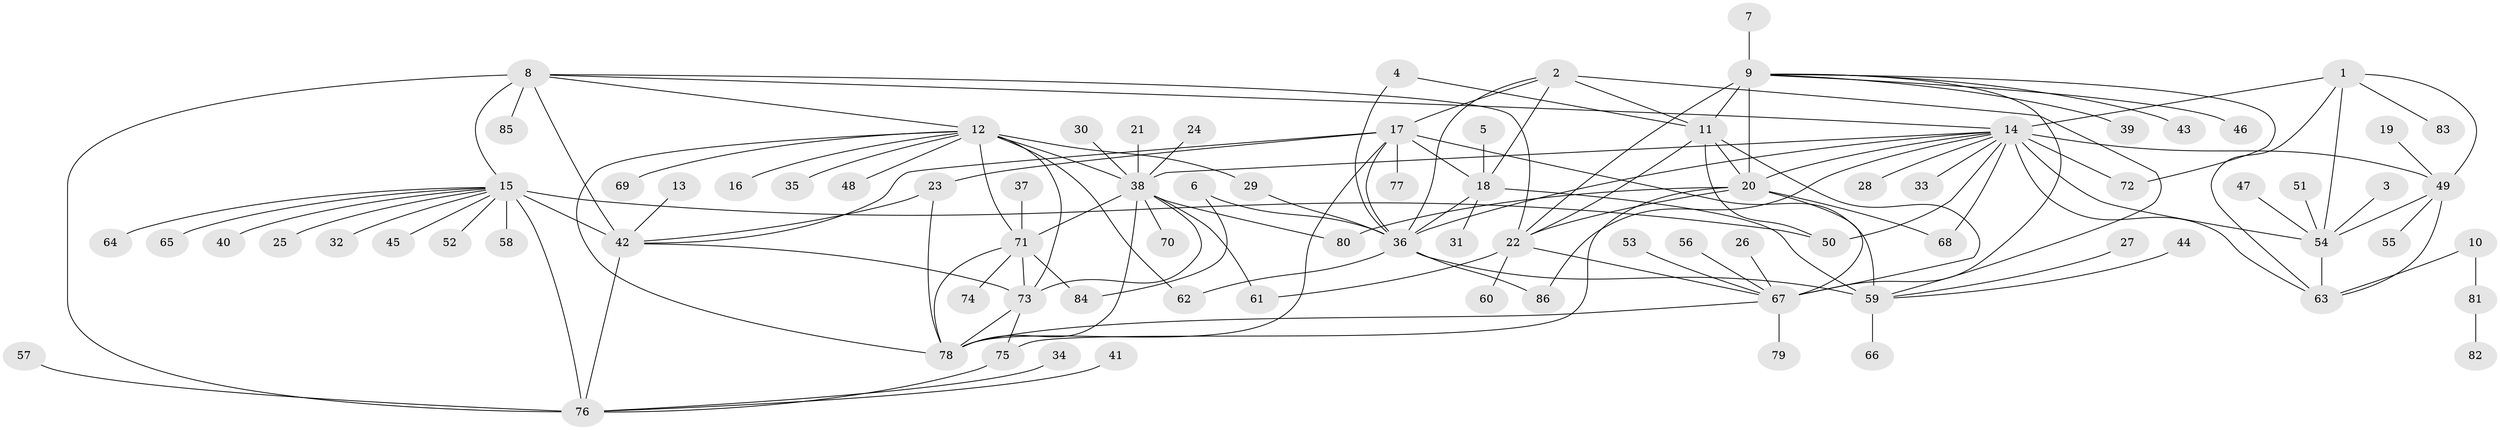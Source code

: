 // original degree distribution, {10: 0.04929577464788732, 11: 0.04929577464788732, 13: 0.014084507042253521, 8: 0.04225352112676056, 9: 0.02112676056338028, 12: 0.014084507042253521, 7: 0.04929577464788732, 14: 0.007042253521126761, 1: 0.5633802816901409, 3: 0.04929577464788732, 2: 0.14084507042253522}
// Generated by graph-tools (version 1.1) at 2025/37/03/04/25 23:37:38]
// undirected, 86 vertices, 134 edges
graph export_dot {
  node [color=gray90,style=filled];
  1;
  2;
  3;
  4;
  5;
  6;
  7;
  8;
  9;
  10;
  11;
  12;
  13;
  14;
  15;
  16;
  17;
  18;
  19;
  20;
  21;
  22;
  23;
  24;
  25;
  26;
  27;
  28;
  29;
  30;
  31;
  32;
  33;
  34;
  35;
  36;
  37;
  38;
  39;
  40;
  41;
  42;
  43;
  44;
  45;
  46;
  47;
  48;
  49;
  50;
  51;
  52;
  53;
  54;
  55;
  56;
  57;
  58;
  59;
  60;
  61;
  62;
  63;
  64;
  65;
  66;
  67;
  68;
  69;
  70;
  71;
  72;
  73;
  74;
  75;
  76;
  77;
  78;
  79;
  80;
  81;
  82;
  83;
  84;
  85;
  86;
  1 -- 14 [weight=2.0];
  1 -- 49 [weight=2.0];
  1 -- 54 [weight=1.0];
  1 -- 63 [weight=1.0];
  1 -- 83 [weight=1.0];
  2 -- 11 [weight=1.0];
  2 -- 17 [weight=2.0];
  2 -- 18 [weight=1.0];
  2 -- 36 [weight=1.0];
  2 -- 59 [weight=2.0];
  3 -- 54 [weight=1.0];
  4 -- 11 [weight=1.0];
  4 -- 36 [weight=1.0];
  5 -- 18 [weight=1.0];
  6 -- 36 [weight=1.0];
  6 -- 84 [weight=1.0];
  7 -- 9 [weight=1.0];
  8 -- 12 [weight=1.0];
  8 -- 14 [weight=1.0];
  8 -- 15 [weight=2.0];
  8 -- 22 [weight=1.0];
  8 -- 42 [weight=2.0];
  8 -- 76 [weight=2.0];
  8 -- 85 [weight=1.0];
  9 -- 11 [weight=3.0];
  9 -- 20 [weight=3.0];
  9 -- 22 [weight=3.0];
  9 -- 39 [weight=1.0];
  9 -- 43 [weight=1.0];
  9 -- 46 [weight=1.0];
  9 -- 67 [weight=3.0];
  9 -- 72 [weight=1.0];
  10 -- 63 [weight=1.0];
  10 -- 81 [weight=1.0];
  11 -- 20 [weight=1.0];
  11 -- 22 [weight=1.0];
  11 -- 50 [weight=1.0];
  11 -- 67 [weight=1.0];
  12 -- 16 [weight=1.0];
  12 -- 29 [weight=1.0];
  12 -- 35 [weight=1.0];
  12 -- 38 [weight=4.0];
  12 -- 48 [weight=1.0];
  12 -- 62 [weight=1.0];
  12 -- 69 [weight=1.0];
  12 -- 71 [weight=2.0];
  12 -- 73 [weight=2.0];
  12 -- 78 [weight=2.0];
  13 -- 42 [weight=1.0];
  14 -- 20 [weight=1.0];
  14 -- 28 [weight=1.0];
  14 -- 33 [weight=1.0];
  14 -- 36 [weight=1.0];
  14 -- 38 [weight=1.0];
  14 -- 49 [weight=4.0];
  14 -- 50 [weight=1.0];
  14 -- 54 [weight=2.0];
  14 -- 63 [weight=2.0];
  14 -- 68 [weight=1.0];
  14 -- 72 [weight=1.0];
  14 -- 86 [weight=1.0];
  15 -- 25 [weight=1.0];
  15 -- 32 [weight=1.0];
  15 -- 40 [weight=1.0];
  15 -- 42 [weight=4.0];
  15 -- 45 [weight=1.0];
  15 -- 50 [weight=1.0];
  15 -- 52 [weight=1.0];
  15 -- 58 [weight=1.0];
  15 -- 64 [weight=1.0];
  15 -- 65 [weight=1.0];
  15 -- 76 [weight=4.0];
  17 -- 18 [weight=2.0];
  17 -- 23 [weight=1.0];
  17 -- 36 [weight=2.0];
  17 -- 42 [weight=1.0];
  17 -- 59 [weight=4.0];
  17 -- 77 [weight=1.0];
  17 -- 78 [weight=1.0];
  18 -- 31 [weight=1.0];
  18 -- 36 [weight=1.0];
  18 -- 59 [weight=2.0];
  19 -- 49 [weight=1.0];
  20 -- 22 [weight=1.0];
  20 -- 67 [weight=1.0];
  20 -- 68 [weight=1.0];
  20 -- 75 [weight=1.0];
  20 -- 80 [weight=1.0];
  21 -- 38 [weight=1.0];
  22 -- 60 [weight=1.0];
  22 -- 61 [weight=1.0];
  22 -- 67 [weight=1.0];
  23 -- 42 [weight=1.0];
  23 -- 78 [weight=1.0];
  24 -- 38 [weight=1.0];
  26 -- 67 [weight=1.0];
  27 -- 59 [weight=1.0];
  29 -- 36 [weight=1.0];
  30 -- 38 [weight=1.0];
  34 -- 76 [weight=1.0];
  36 -- 59 [weight=2.0];
  36 -- 62 [weight=1.0];
  36 -- 86 [weight=1.0];
  37 -- 71 [weight=1.0];
  38 -- 61 [weight=1.0];
  38 -- 70 [weight=1.0];
  38 -- 71 [weight=2.0];
  38 -- 73 [weight=2.0];
  38 -- 78 [weight=2.0];
  38 -- 80 [weight=1.0];
  41 -- 76 [weight=1.0];
  42 -- 73 [weight=1.0];
  42 -- 76 [weight=4.0];
  44 -- 59 [weight=1.0];
  47 -- 54 [weight=1.0];
  49 -- 54 [weight=2.0];
  49 -- 55 [weight=1.0];
  49 -- 63 [weight=2.0];
  51 -- 54 [weight=1.0];
  53 -- 67 [weight=1.0];
  54 -- 63 [weight=1.0];
  56 -- 67 [weight=1.0];
  57 -- 76 [weight=1.0];
  59 -- 66 [weight=1.0];
  67 -- 78 [weight=1.0];
  67 -- 79 [weight=1.0];
  71 -- 73 [weight=1.0];
  71 -- 74 [weight=1.0];
  71 -- 78 [weight=1.0];
  71 -- 84 [weight=1.0];
  73 -- 75 [weight=1.0];
  73 -- 78 [weight=1.0];
  75 -- 76 [weight=1.0];
  81 -- 82 [weight=1.0];
}
